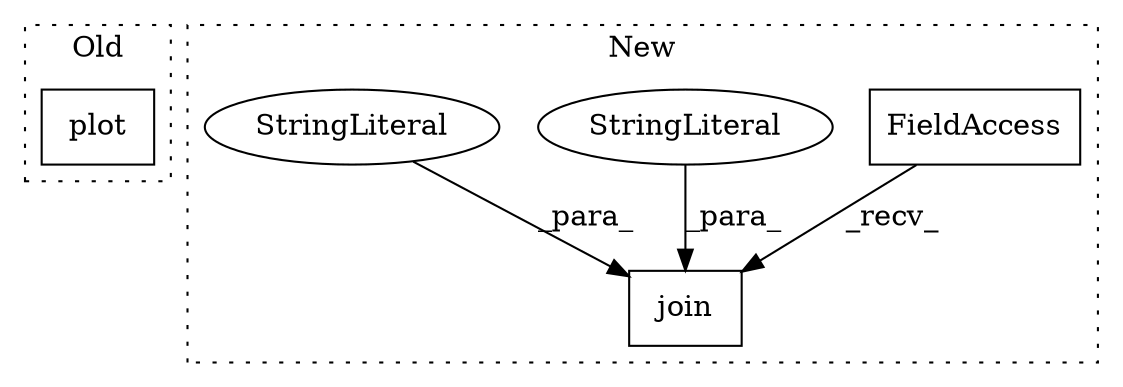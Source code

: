 digraph G {
subgraph cluster0 {
1 [label="plot" a="32" s="538,561" l="5,1" shape="box"];
label = "Old";
style="dotted";
}
subgraph cluster1 {
2 [label="join" a="32" s="696,728" l="5,1" shape="box"];
3 [label="FieldAccess" a="22" s="688" l="7" shape="box"];
4 [label="StringLiteral" a="45" s="715" l="13" shape="ellipse"];
5 [label="StringLiteral" a="45" s="706" l="8" shape="ellipse"];
label = "New";
style="dotted";
}
3 -> 2 [label="_recv_"];
4 -> 2 [label="_para_"];
5 -> 2 [label="_para_"];
}